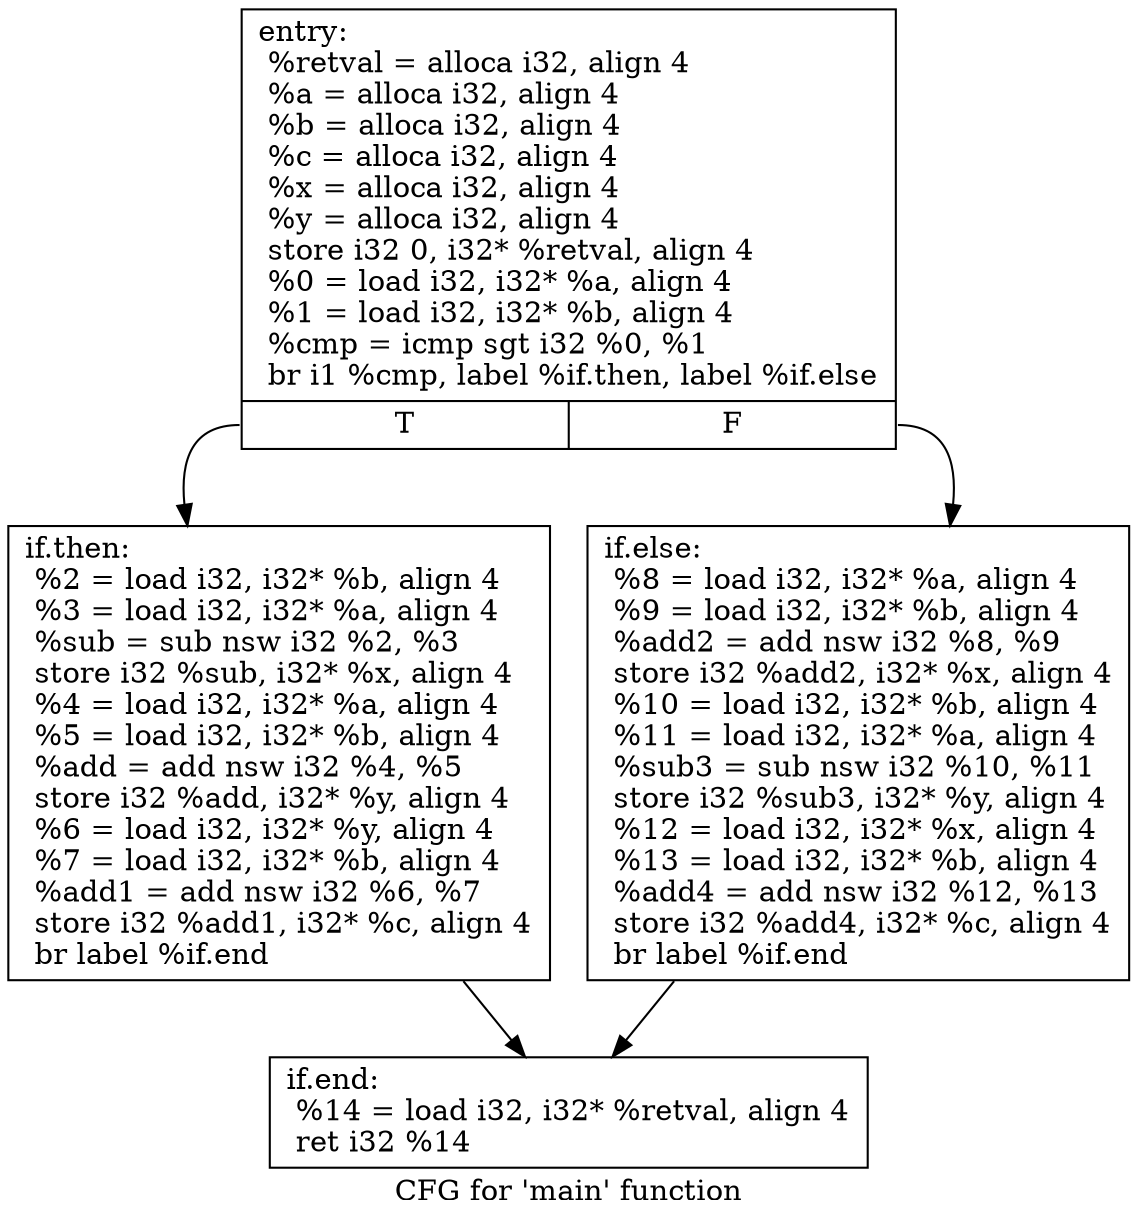digraph "CFG for 'main' function" {
	label="CFG for 'main' function";

	Node0xae8540 [shape=record,label="{entry:\l  %retval = alloca i32, align 4\l  %a = alloca i32, align 4\l  %b = alloca i32, align 4\l  %c = alloca i32, align 4\l  %x = alloca i32, align 4\l  %y = alloca i32, align 4\l  store i32 0, i32* %retval, align 4\l  %0 = load i32, i32* %a, align 4\l  %1 = load i32, i32* %b, align 4\l  %cmp = icmp sgt i32 %0, %1\l  br i1 %cmp, label %if.then, label %if.else\l|{<s0>T|<s1>F}}"];
	Node0xae8540:s0 -> Node0xae91d0;
	Node0xae8540:s1 -> Node0xae92a0;
	Node0xae91d0 [shape=record,label="{if.then:                                          \l  %2 = load i32, i32* %b, align 4\l  %3 = load i32, i32* %a, align 4\l  %sub = sub nsw i32 %2, %3\l  store i32 %sub, i32* %x, align 4\l  %4 = load i32, i32* %a, align 4\l  %5 = load i32, i32* %b, align 4\l  %add = add nsw i32 %4, %5\l  store i32 %add, i32* %y, align 4\l  %6 = load i32, i32* %y, align 4\l  %7 = load i32, i32* %b, align 4\l  %add1 = add nsw i32 %6, %7\l  store i32 %add1, i32* %c, align 4\l  br label %if.end\l}"];
	Node0xae91d0 -> Node0xae9a80;
	Node0xae92a0 [shape=record,label="{if.else:                                          \l  %8 = load i32, i32* %a, align 4\l  %9 = load i32, i32* %b, align 4\l  %add2 = add nsw i32 %8, %9\l  store i32 %add2, i32* %x, align 4\l  %10 = load i32, i32* %b, align 4\l  %11 = load i32, i32* %a, align 4\l  %sub3 = sub nsw i32 %10, %11\l  store i32 %sub3, i32* %y, align 4\l  %12 = load i32, i32* %x, align 4\l  %13 = load i32, i32* %b, align 4\l  %add4 = add nsw i32 %12, %13\l  store i32 %add4, i32* %c, align 4\l  br label %if.end\l}"];
	Node0xae92a0 -> Node0xae9a80;
	Node0xae9a80 [shape=record,label="{if.end:                                           \l  %14 = load i32, i32* %retval, align 4\l  ret i32 %14\l}"];
}
